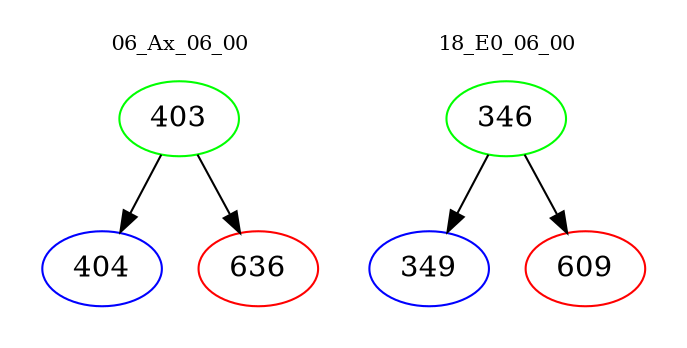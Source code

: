 digraph{
subgraph cluster_0 {
color = white
label = "06_Ax_06_00";
fontsize=10;
T0_403 [label="403", color="green"]
T0_403 -> T0_404 [color="black"]
T0_404 [label="404", color="blue"]
T0_403 -> T0_636 [color="black"]
T0_636 [label="636", color="red"]
}
subgraph cluster_1 {
color = white
label = "18_E0_06_00";
fontsize=10;
T1_346 [label="346", color="green"]
T1_346 -> T1_349 [color="black"]
T1_349 [label="349", color="blue"]
T1_346 -> T1_609 [color="black"]
T1_609 [label="609", color="red"]
}
}
